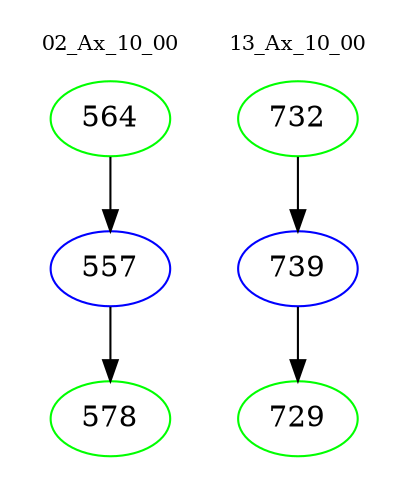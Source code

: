 digraph{
subgraph cluster_0 {
color = white
label = "02_Ax_10_00";
fontsize=10;
T0_564 [label="564", color="green"]
T0_564 -> T0_557 [color="black"]
T0_557 [label="557", color="blue"]
T0_557 -> T0_578 [color="black"]
T0_578 [label="578", color="green"]
}
subgraph cluster_1 {
color = white
label = "13_Ax_10_00";
fontsize=10;
T1_732 [label="732", color="green"]
T1_732 -> T1_739 [color="black"]
T1_739 [label="739", color="blue"]
T1_739 -> T1_729 [color="black"]
T1_729 [label="729", color="green"]
}
}
